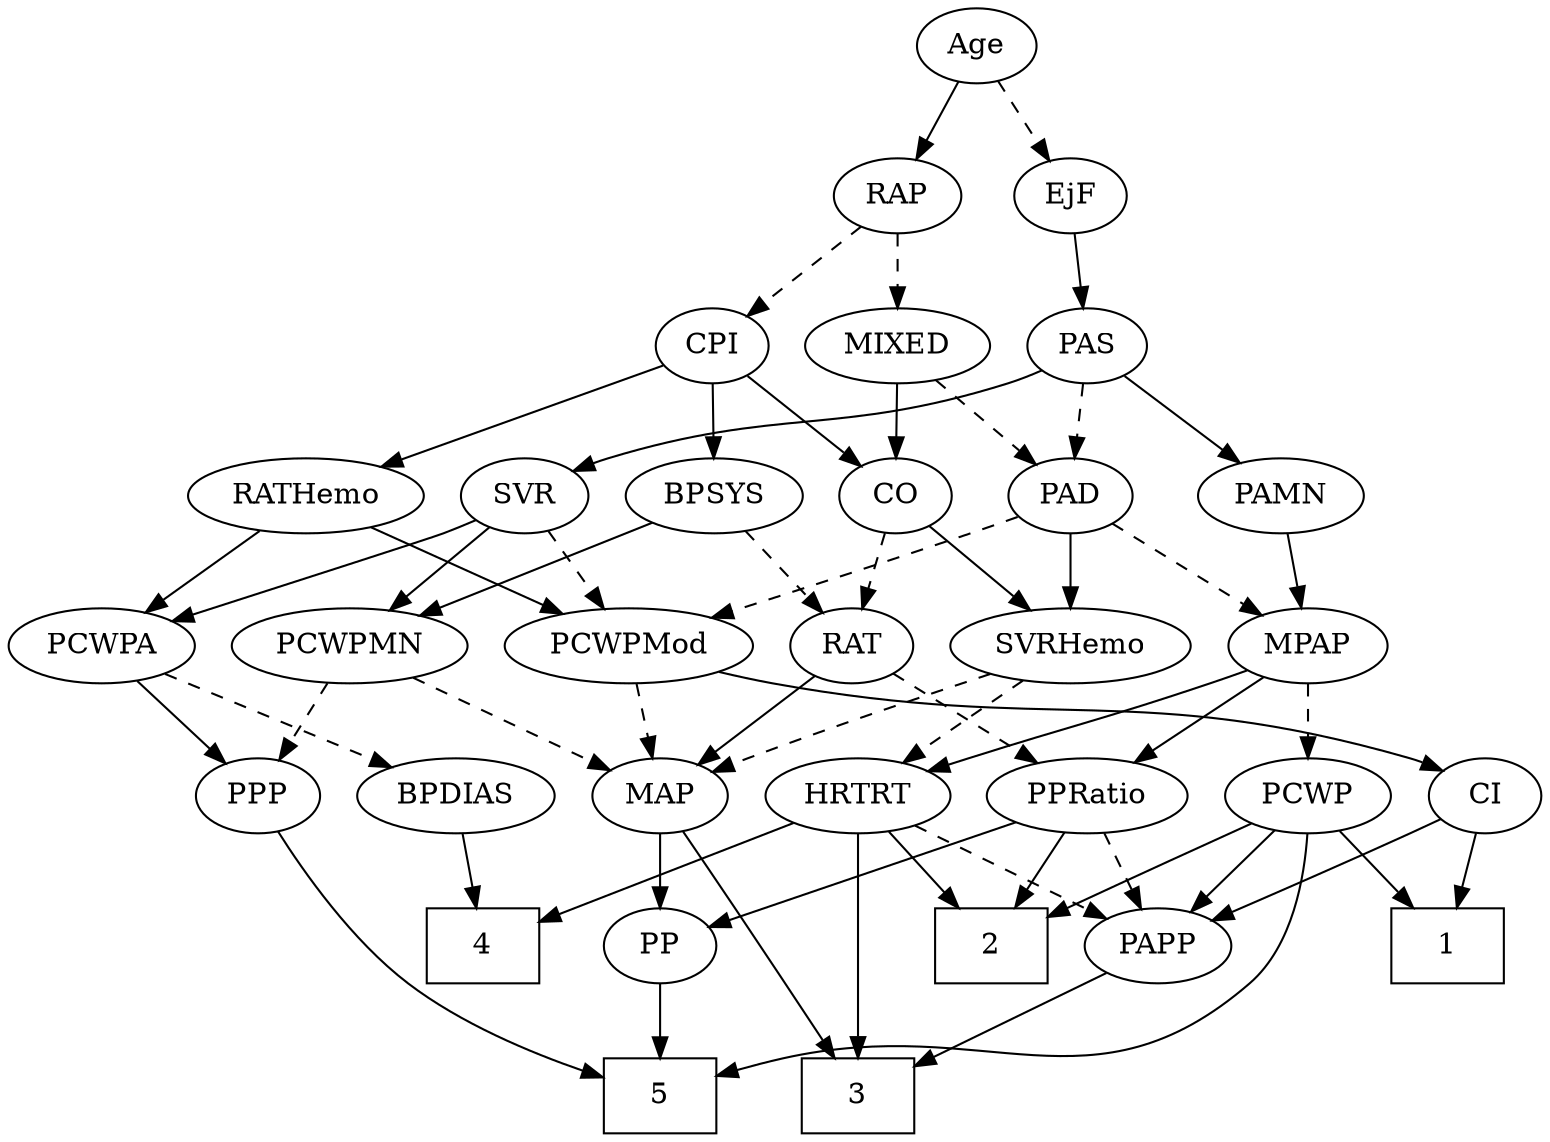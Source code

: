 strict digraph {
	graph [bb="0,0,673.6,540"];
	node [label="\N"];
	1	[height=0.5,
		pos="634.6,90",
		shape=box,
		width=0.75];
	2	[height=0.5,
		pos="431.6,90",
		shape=box,
		width=0.75];
	3	[height=0.5,
		pos="376.6,18",
		shape=box,
		width=0.75];
	4	[height=0.5,
		pos="204.6,90",
		shape=box,
		width=0.75];
	5	[height=0.5,
		pos="283.6,18",
		shape=box,
		width=0.75];
	Age	[height=0.5,
		pos="420.6,522",
		width=0.75];
	EjF	[height=0.5,
		pos="463.6,450",
		width=0.75];
	Age -> EjF	[pos="e,453.88,466.82 430.35,505.12 435.74,496.34 442.55,485.26 448.6,475.42",
		style=dashed];
	RAP	[height=0.5,
		pos="384.6,450",
		width=0.77632];
	Age -> RAP	[pos="e,393.15,467.63 412.25,504.76 407.95,496.4 402.6,486.02 397.77,476.61",
		style=solid];
	PAS	[height=0.5,
		pos="469.6,378",
		width=0.75];
	EjF -> PAS	[pos="e,468.13,396.1 465.08,431.7 465.74,423.98 466.54,414.71 467.27,406.11",
		style=solid];
	MIXED	[height=0.5,
		pos="384.6,378",
		width=1.1193];
	RAP -> MIXED	[pos="e,384.6,396.1 384.6,431.7 384.6,423.98 384.6,414.71 384.6,406.11",
		style=dashed];
	CPI	[height=0.5,
		pos="299.6,378",
		width=0.75];
	RAP -> CPI	[pos="e,316.07,392.56 367.8,435.17 355.27,424.85 337.95,410.58 323.9,399.01",
		style=dashed];
	PAD	[height=0.5,
		pos="463.6,306",
		width=0.79437];
	MIXED -> PAD	[pos="e,447.72,321.07 402.13,361.46 413.32,351.55 427.95,338.59 440.13,327.79",
		style=dashed];
	CO	[height=0.5,
		pos="383.6,306",
		width=0.75];
	MIXED -> CO	[pos="e,383.84,324.1 384.35,359.7 384.24,351.98 384.11,342.71 383.98,334.11",
		style=solid];
	MPAP	[height=0.5,
		pos="566.6,234",
		width=0.97491];
	PPRatio	[height=0.5,
		pos="473.6,162",
		width=1.1013];
	MPAP -> PPRatio	[pos="e,493.16,177.73 547.33,218.5 534.07,208.52 516.26,195.11 501.47,183.98",
		style=solid];
	PCWP	[height=0.5,
		pos="566.6,162",
		width=0.97491];
	MPAP -> PCWP	[pos="e,566.6,180.1 566.6,215.7 566.6,207.98 566.6,198.71 566.6,190.11",
		style=dashed];
	HRTRT	[height=0.5,
		pos="376.6,162",
		width=1.1013];
	MPAP -> HRTRT	[pos="e,406.86,173.78 539.17,222.3 533.69,220.19 527.96,218.01 522.6,216 486.75,202.57 445.77,187.74 416.36,177.19",
		style=solid];
	BPSYS	[height=0.5,
		pos="300.6,306",
		width=1.0471];
	RAT	[height=0.5,
		pos="368.6,234",
		width=0.75827];
	BPSYS -> RAT	[pos="e,354.48,249.54 315.69,289.46 325.01,279.87 337.11,267.42 347.38,256.84",
		style=dashed];
	PCWPMN	[height=0.5,
		pos="151.6,234",
		width=1.3902];
	BPSYS -> PCWPMN	[pos="e,180.82,248.73 274.64,292.81 251.33,281.85 216.77,265.62 190.21,253.14",
		style=solid];
	PAD -> MPAP	[pos="e,546.06,248.96 482.49,292.16 497.96,281.65 520.1,266.6 537.78,254.58",
		style=dashed];
	PCWPMod	[height=0.5,
		pos="271.6,234",
		width=1.4443];
	PAD -> PCWPMod	[pos="e,306.97,247.39 439.89,295.72 433.33,293.18 426.2,290.46 419.6,288 385.13,275.17 345.93,261.16 316.54,250.77",
		style=dashed];
	SVRHemo	[height=0.5,
		pos="463.6,234",
		width=1.3902];
	PAD -> SVRHemo	[pos="e,463.6,252.1 463.6,287.7 463.6,279.98 463.6,270.71 463.6,262.11",
		style=solid];
	CO -> RAT	[pos="e,372.3,252.28 379.97,288.05 378.3,280.26 376.27,270.82 374.4,262.08",
		style=dashed];
	CO -> SVRHemo	[pos="e,445.3,251.01 399.4,291.17 410.34,281.6 425.14,268.65 437.77,257.6",
		style=solid];
	PAS -> PAD	[pos="e,465.06,324.1 468.11,359.7 467.45,351.98 466.66,342.71 465.92,334.11",
		style=dashed];
	PAMN	[height=0.5,
		pos="556.6,306",
		width=1.011];
	PAS -> PAMN	[pos="e,538.37,321.66 486.37,363.5 498.84,353.47 516.08,339.6 530.36,328.11",
		style=solid];
	SVR	[height=0.5,
		pos="216.6,306",
		width=0.77632];
	PAS -> SVR	[pos="e,237.78,317.76 449.01,366.23 444.06,363.93 438.72,361.69 433.6,360 356.14,334.39 331.19,349.2 253.6,324 251.47,323.31 249.3,322.53 \
247.13,321.69",
		style=solid];
	PAMN -> MPAP	[pos="e,564.15,252.1 559.07,287.7 560.17,279.98 561.49,270.71 562.72,262.11",
		style=solid];
	RATHemo	[height=0.5,
		pos="121.6,306",
		width=1.3721];
	RATHemo -> PCWPMod	[pos="e,241.88,248.87 150.87,291.34 174.16,280.47 206.95,265.17 232.48,253.25",
		style=solid];
	PCWPA	[height=0.5,
		pos="41.596,234",
		width=1.1555];
	RATHemo -> PCWPA	[pos="e,59.128,250.34 103.44,289.12 92.656,279.68 78.81,267.56 66.955,257.19",
		style=solid];
	CPI -> BPSYS	[pos="e,300.35,324.1 299.84,359.7 299.95,351.98 300.09,342.71 300.21,334.11",
		style=solid];
	CPI -> CO	[pos="e,367.45,320.46 315.79,363.5 328.23,353.14 345.59,338.67 359.63,326.97",
		style=solid];
	CPI -> RATHemo	[pos="e,154.07,319.77 276.69,367.99 248.2,356.79 198.99,337.44 163.64,323.53",
		style=solid];
	MAP	[height=0.5,
		pos="288.6,162",
		width=0.84854];
	RAT -> MAP	[pos="e,304.92,177.28 352.79,219.17 341.33,209.14 325.62,195.39 312.61,184.01",
		style=solid];
	RAT -> PPRatio	[pos="e,452.09,177.34 387.37,220.49 402.98,210.08 425.5,195.07 443.6,182.99",
		style=dashed];
	SVR -> PCWPMod	[pos="e,258.66,251.47 228.8,289.46 235.73,280.65 244.54,269.43 252.38,259.46",
		style=dashed];
	SVR -> PCWPA	[pos="e,72.515,246.23 194.79,294.7 189.82,292.43 184.55,290.09 179.6,288 147.16,274.33 109.86,260.1 82.232,249.83",
		style=solid];
	SVR -> PCWPMN	[pos="e,166.72,251.29 202.81,290.15 194.38,281.07 183.39,269.24 173.76,258.87",
		style=solid];
	PCWPMod -> MAP	[pos="e,284.4,180.28 275.71,216.05 277.6,208.26 279.9,198.82 282.02,190.08",
		style=dashed];
	CI	[height=0.5,
		pos="646.6,162",
		width=0.75];
	PCWPMod -> CI	[pos="e,626.09,174.03 309.46,221.54 317.08,219.5 325.05,217.53 332.6,216 454.69,191.21 491.03,215.03 610.6,180 612.54,179.43 614.5,178.77 \
616.47,178.05",
		style=solid];
	BPDIAS	[height=0.5,
		pos="197.6,162",
		width=1.1735];
	PCWPA -> BPDIAS	[pos="e,169.69,175.52 69.486,220.49 94.808,209.12 132.35,192.28 160.25,179.76",
		style=dashed];
	PPP	[height=0.5,
		pos="110.6,162",
		width=0.75];
	PCWPA -> PPP	[pos="e,96.409,177.39 57.253,217.12 66.724,207.51 78.928,195.13 89.272,184.63",
		style=solid];
	PCWPMN -> MAP	[pos="e,266.34,174.37 179.32,218.83 201.86,207.32 233.66,191.07 257.15,179.07",
		style=dashed];
	PCWPMN -> PPP	[pos="e,120.15,179.31 141.67,216.05 136.77,207.68 130.75,197.4 125.32,188.13",
		style=dashed];
	SVRHemo -> MAP	[pos="e,312.46,173.58 430.19,220.4 402.57,209.89 362.38,194.35 327.6,180 325.75,179.24 323.86,178.45 321.96,177.65",
		style=dashed];
	SVRHemo -> HRTRT	[pos="e,395.37,178.1 443.85,217.12 431.81,207.43 416.27,194.92 403.16,184.37",
		style=dashed];
	BPDIAS -> 4	[pos="e,202.89,108.1 199.33,143.7 200.1,135.98 201.03,126.71 201.89,118.11",
		style=solid];
	MAP -> 3	[pos="e,365.8,36.425 298.69,144.71 313.76,120.39 342.31,74.333 360.34,45.23",
		style=solid];
	PP	[height=0.5,
		pos="283.6,90",
		width=0.75];
	MAP -> PP	[pos="e,284.82,108.1 287.36,143.7 286.81,135.98 286.15,126.71 285.53,118.11",
		style=solid];
	PP -> 5	[pos="e,283.6,36.104 283.6,71.697 283.6,63.983 283.6,54.712 283.6,46.112",
		style=solid];
	PPP -> 5	[pos="e,256.54,26.68 117.8,144.56 127.08,125.02 144.87,92.497 168.6,72 191.4,52.295 222.77,38.494 246.98,29.926",
		style=solid];
	PPRatio -> 2	[pos="e,442.06,108.45 463.64,144.41 458.77,136.28 452.78,126.31 447.31,117.18",
		style=solid];
	PPRatio -> PP	[pos="e,306.8,99.548 443.91,150.06 409.28,137.3 352.21,116.28 316.32,103.06",
		style=solid];
	PAPP	[height=0.5,
		pos="508.6,90",
		width=0.88464];
	PPRatio -> PAPP	[pos="e,500.2,107.79 482.07,144.05 486.15,135.89 491.14,125.91 495.68,116.82",
		style=dashed];
	PCWP -> 1	[pos="e,617.63,108.46 581.69,145.46 590.17,136.73 600.95,125.63 610.57,115.74",
		style=solid];
	PCWP -> 2	[pos="e,458.9,105.16 542.77,148.65 522.06,137.91 491.72,122.18 467.97,109.86",
		style=solid];
	PCWP -> 5	[pos="e,310.67,27.795 568.59,143.96 569.91,123.84 568.68,90.737 549.6,72 482.34,5.9584 432.37,57.508 340.6,36 333.98,34.448 326.99,32.57 \
320.27,30.637",
		style=solid];
	PCWP -> PAPP	[pos="e,521.71,106.82 553.44,145.12 546.02,136.17 536.61,124.81 528.33,114.81",
		style=solid];
	CI -> 1	[pos="e,637.56,108.28 643.69,144.05 642.37,136.35 640.77,127.03 639.29,118.36",
		style=solid];
	CI -> PAPP	[pos="e,531.6,102.67 625.64,150.37 603.07,138.92 566.9,120.58 540.74,107.3",
		style=solid];
	PAPP -> 3	[pos="e,403.67,33.357 486.2,77.125 466.07,66.45 436.15,50.581 412.65,38.119",
		style=solid];
	HRTRT -> 2	[pos="e,418.14,108.12 389.35,144.76 396.03,136.27 404.35,125.68 411.84,116.15",
		style=solid];
	HRTRT -> 3	[pos="e,376.6,36.189 376.6,143.87 376.6,119.67 376.6,75.211 376.6,46.393",
		style=solid];
	HRTRT -> 4	[pos="e,231.62,102 348.19,149.44 318.88,137.51 273.04,118.86 241.07,105.84",
		style=solid];
	HRTRT -> PAPP	[pos="e,486.08,102.94 401.42,147.83 422.82,136.49 453.83,120.04 477,107.76",
		style=dashed];
}
